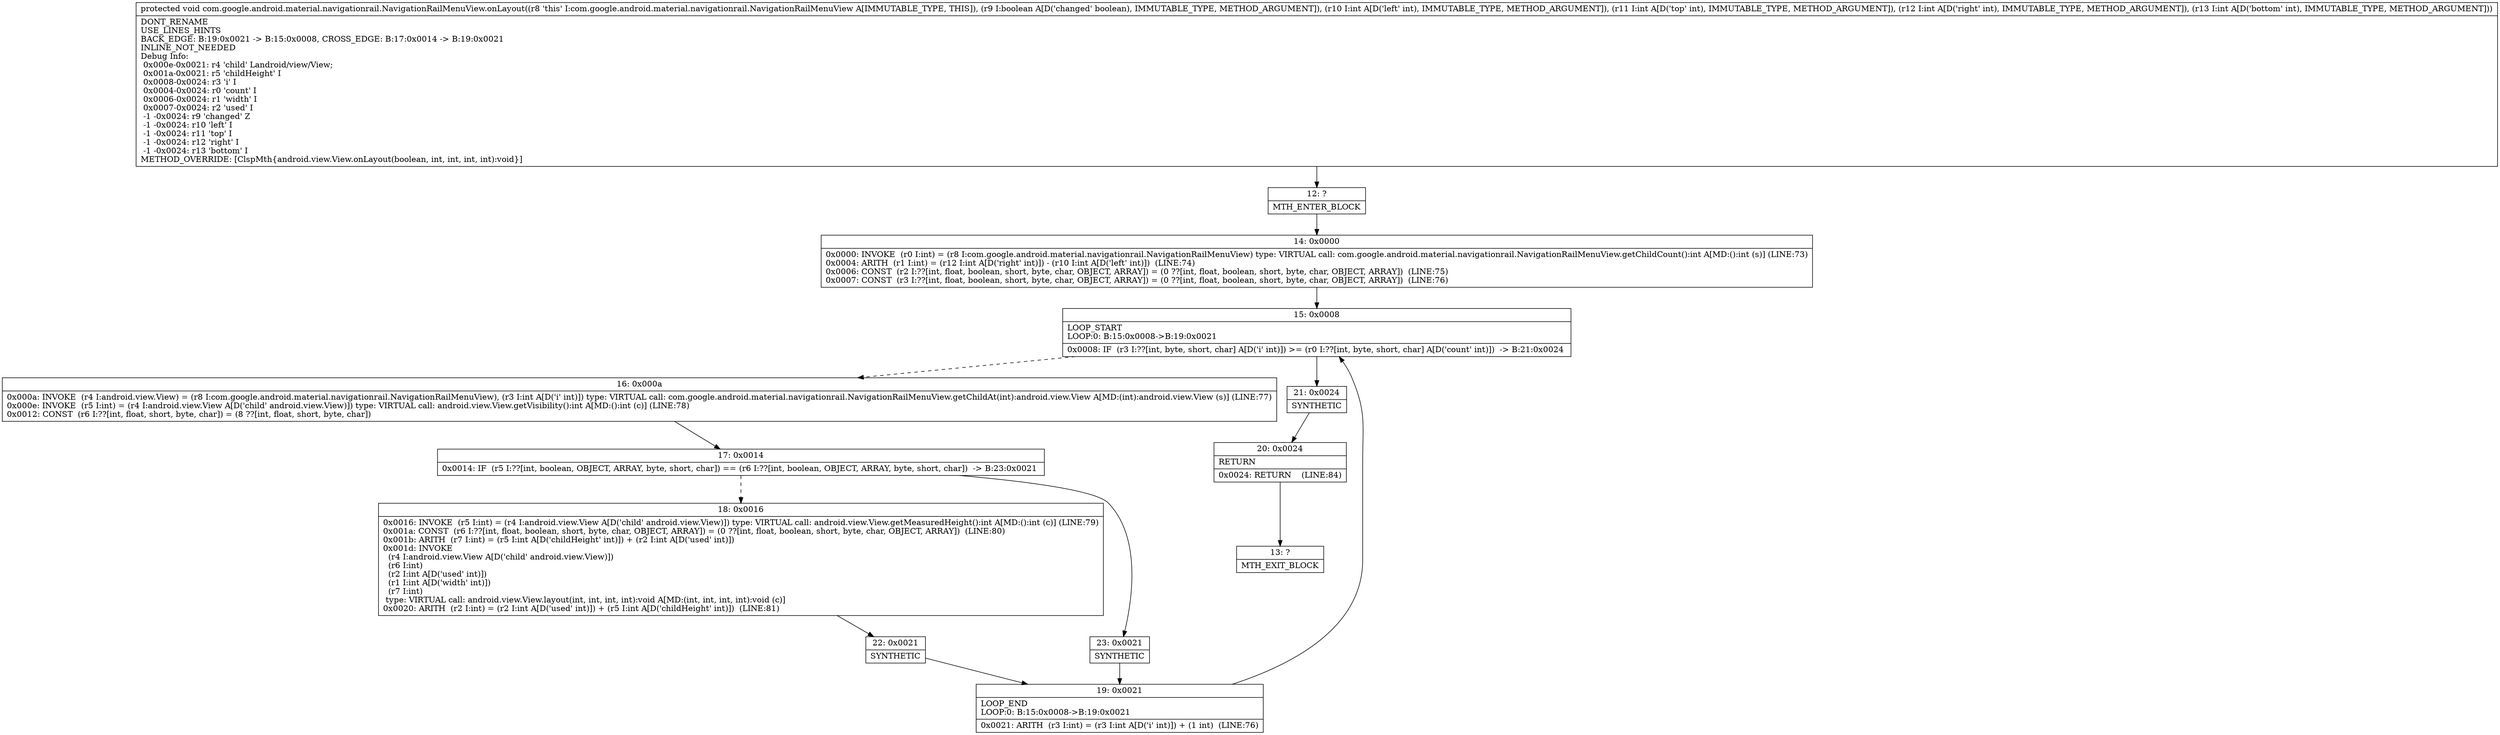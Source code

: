 digraph "CFG forcom.google.android.material.navigationrail.NavigationRailMenuView.onLayout(ZIIII)V" {
Node_12 [shape=record,label="{12\:\ ?|MTH_ENTER_BLOCK\l}"];
Node_14 [shape=record,label="{14\:\ 0x0000|0x0000: INVOKE  (r0 I:int) = (r8 I:com.google.android.material.navigationrail.NavigationRailMenuView) type: VIRTUAL call: com.google.android.material.navigationrail.NavigationRailMenuView.getChildCount():int A[MD:():int (s)] (LINE:73)\l0x0004: ARITH  (r1 I:int) = (r12 I:int A[D('right' int)]) \- (r10 I:int A[D('left' int)])  (LINE:74)\l0x0006: CONST  (r2 I:??[int, float, boolean, short, byte, char, OBJECT, ARRAY]) = (0 ??[int, float, boolean, short, byte, char, OBJECT, ARRAY])  (LINE:75)\l0x0007: CONST  (r3 I:??[int, float, boolean, short, byte, char, OBJECT, ARRAY]) = (0 ??[int, float, boolean, short, byte, char, OBJECT, ARRAY])  (LINE:76)\l}"];
Node_15 [shape=record,label="{15\:\ 0x0008|LOOP_START\lLOOP:0: B:15:0x0008\-\>B:19:0x0021\l|0x0008: IF  (r3 I:??[int, byte, short, char] A[D('i' int)]) \>= (r0 I:??[int, byte, short, char] A[D('count' int)])  \-\> B:21:0x0024 \l}"];
Node_16 [shape=record,label="{16\:\ 0x000a|0x000a: INVOKE  (r4 I:android.view.View) = (r8 I:com.google.android.material.navigationrail.NavigationRailMenuView), (r3 I:int A[D('i' int)]) type: VIRTUAL call: com.google.android.material.navigationrail.NavigationRailMenuView.getChildAt(int):android.view.View A[MD:(int):android.view.View (s)] (LINE:77)\l0x000e: INVOKE  (r5 I:int) = (r4 I:android.view.View A[D('child' android.view.View)]) type: VIRTUAL call: android.view.View.getVisibility():int A[MD:():int (c)] (LINE:78)\l0x0012: CONST  (r6 I:??[int, float, short, byte, char]) = (8 ??[int, float, short, byte, char]) \l}"];
Node_17 [shape=record,label="{17\:\ 0x0014|0x0014: IF  (r5 I:??[int, boolean, OBJECT, ARRAY, byte, short, char]) == (r6 I:??[int, boolean, OBJECT, ARRAY, byte, short, char])  \-\> B:23:0x0021 \l}"];
Node_18 [shape=record,label="{18\:\ 0x0016|0x0016: INVOKE  (r5 I:int) = (r4 I:android.view.View A[D('child' android.view.View)]) type: VIRTUAL call: android.view.View.getMeasuredHeight():int A[MD:():int (c)] (LINE:79)\l0x001a: CONST  (r6 I:??[int, float, boolean, short, byte, char, OBJECT, ARRAY]) = (0 ??[int, float, boolean, short, byte, char, OBJECT, ARRAY])  (LINE:80)\l0x001b: ARITH  (r7 I:int) = (r5 I:int A[D('childHeight' int)]) + (r2 I:int A[D('used' int)]) \l0x001d: INVOKE  \l  (r4 I:android.view.View A[D('child' android.view.View)])\l  (r6 I:int)\l  (r2 I:int A[D('used' int)])\l  (r1 I:int A[D('width' int)])\l  (r7 I:int)\l type: VIRTUAL call: android.view.View.layout(int, int, int, int):void A[MD:(int, int, int, int):void (c)]\l0x0020: ARITH  (r2 I:int) = (r2 I:int A[D('used' int)]) + (r5 I:int A[D('childHeight' int)])  (LINE:81)\l}"];
Node_22 [shape=record,label="{22\:\ 0x0021|SYNTHETIC\l}"];
Node_19 [shape=record,label="{19\:\ 0x0021|LOOP_END\lLOOP:0: B:15:0x0008\-\>B:19:0x0021\l|0x0021: ARITH  (r3 I:int) = (r3 I:int A[D('i' int)]) + (1 int)  (LINE:76)\l}"];
Node_23 [shape=record,label="{23\:\ 0x0021|SYNTHETIC\l}"];
Node_21 [shape=record,label="{21\:\ 0x0024|SYNTHETIC\l}"];
Node_20 [shape=record,label="{20\:\ 0x0024|RETURN\l|0x0024: RETURN    (LINE:84)\l}"];
Node_13 [shape=record,label="{13\:\ ?|MTH_EXIT_BLOCK\l}"];
MethodNode[shape=record,label="{protected void com.google.android.material.navigationrail.NavigationRailMenuView.onLayout((r8 'this' I:com.google.android.material.navigationrail.NavigationRailMenuView A[IMMUTABLE_TYPE, THIS]), (r9 I:boolean A[D('changed' boolean), IMMUTABLE_TYPE, METHOD_ARGUMENT]), (r10 I:int A[D('left' int), IMMUTABLE_TYPE, METHOD_ARGUMENT]), (r11 I:int A[D('top' int), IMMUTABLE_TYPE, METHOD_ARGUMENT]), (r12 I:int A[D('right' int), IMMUTABLE_TYPE, METHOD_ARGUMENT]), (r13 I:int A[D('bottom' int), IMMUTABLE_TYPE, METHOD_ARGUMENT]))  | DONT_RENAME\lUSE_LINES_HINTS\lBACK_EDGE: B:19:0x0021 \-\> B:15:0x0008, CROSS_EDGE: B:17:0x0014 \-\> B:19:0x0021\lINLINE_NOT_NEEDED\lDebug Info:\l  0x000e\-0x0021: r4 'child' Landroid\/view\/View;\l  0x001a\-0x0021: r5 'childHeight' I\l  0x0008\-0x0024: r3 'i' I\l  0x0004\-0x0024: r0 'count' I\l  0x0006\-0x0024: r1 'width' I\l  0x0007\-0x0024: r2 'used' I\l  \-1 \-0x0024: r9 'changed' Z\l  \-1 \-0x0024: r10 'left' I\l  \-1 \-0x0024: r11 'top' I\l  \-1 \-0x0024: r12 'right' I\l  \-1 \-0x0024: r13 'bottom' I\lMETHOD_OVERRIDE: [ClspMth\{android.view.View.onLayout(boolean, int, int, int, int):void\}]\l}"];
MethodNode -> Node_12;Node_12 -> Node_14;
Node_14 -> Node_15;
Node_15 -> Node_16[style=dashed];
Node_15 -> Node_21;
Node_16 -> Node_17;
Node_17 -> Node_18[style=dashed];
Node_17 -> Node_23;
Node_18 -> Node_22;
Node_22 -> Node_19;
Node_19 -> Node_15;
Node_23 -> Node_19;
Node_21 -> Node_20;
Node_20 -> Node_13;
}

